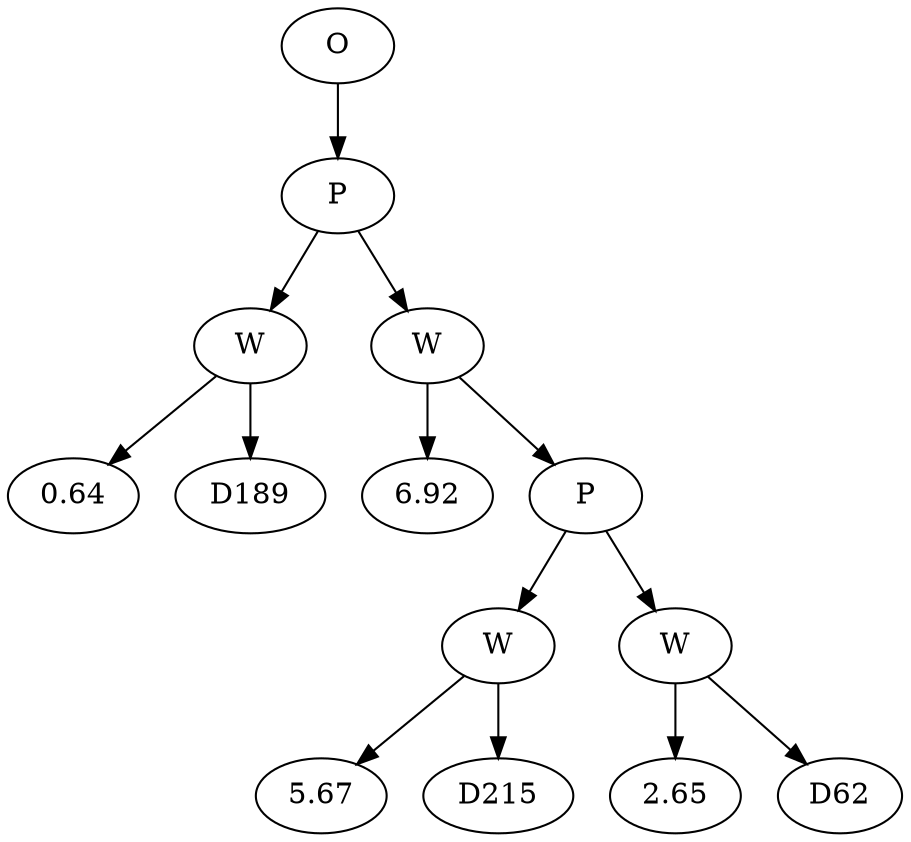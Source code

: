 // Tree
digraph {
	2865467 [label=O]
	2865468 [label=P]
	2865467 -> 2865468
	2865469 [label=W]
	2865468 -> 2865469
	2865470 [label=0.64]
	2865469 -> 2865470
	2865471 [label=D189]
	2865469 -> 2865471
	2865472 [label=W]
	2865468 -> 2865472
	2865473 [label=6.92]
	2865472 -> 2865473
	2865474 [label=P]
	2865472 -> 2865474
	2865475 [label=W]
	2865474 -> 2865475
	2865476 [label=5.67]
	2865475 -> 2865476
	2865477 [label=D215]
	2865475 -> 2865477
	2865478 [label=W]
	2865474 -> 2865478
	2865479 [label=2.65]
	2865478 -> 2865479
	2865480 [label=D62]
	2865478 -> 2865480
}
